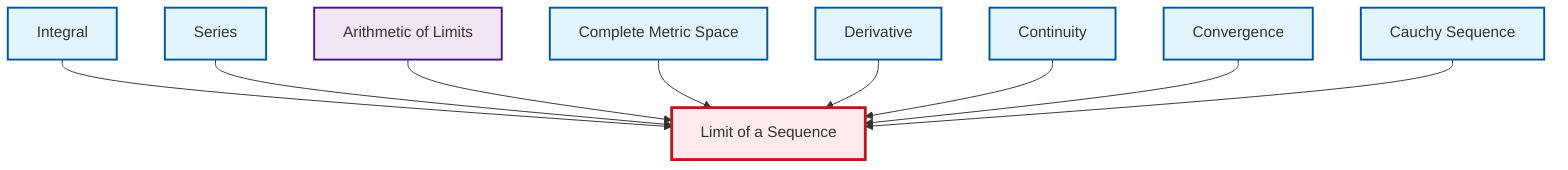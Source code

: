 graph TD
    classDef definition fill:#e1f5fe,stroke:#01579b,stroke-width:2px
    classDef theorem fill:#f3e5f5,stroke:#4a148c,stroke-width:2px
    classDef axiom fill:#fff3e0,stroke:#e65100,stroke-width:2px
    classDef example fill:#e8f5e9,stroke:#1b5e20,stroke-width:2px
    classDef current fill:#ffebee,stroke:#b71c1c,stroke-width:3px
    def-complete-metric-space["Complete Metric Space"]:::definition
    def-continuity["Continuity"]:::definition
    def-limit["Limit of a Sequence"]:::definition
    def-convergence["Convergence"]:::definition
    def-derivative["Derivative"]:::definition
    def-integral["Integral"]:::definition
    def-series["Series"]:::definition
    def-cauchy-sequence["Cauchy Sequence"]:::definition
    thm-limit-arithmetic["Arithmetic of Limits"]:::theorem
    def-integral --> def-limit
    def-series --> def-limit
    thm-limit-arithmetic --> def-limit
    def-complete-metric-space --> def-limit
    def-derivative --> def-limit
    def-continuity --> def-limit
    def-convergence --> def-limit
    def-cauchy-sequence --> def-limit
    class def-limit current
